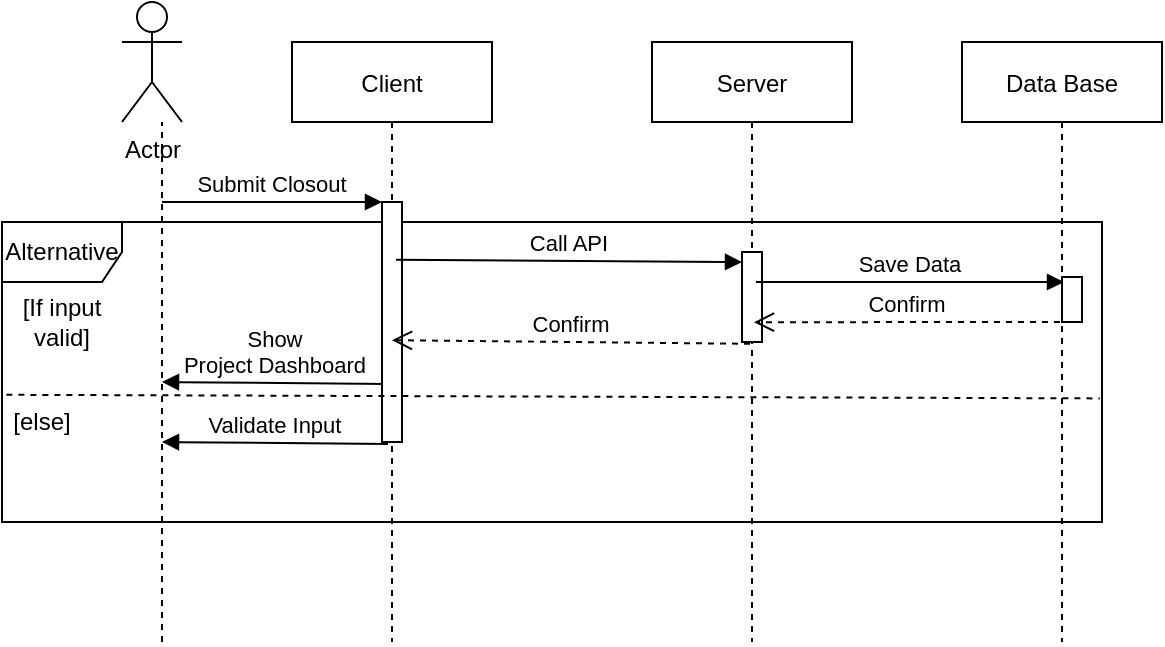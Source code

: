 <mxfile version="14.3.0" type="device"><diagram id="kgpKYQtTHZ0yAKxKKP6v" name="Page-1"><mxGraphModel dx="1422" dy="762" grid="0" gridSize="10" guides="1" tooltips="1" connect="1" arrows="1" fold="1" page="0" pageScale="1" pageWidth="1100" pageHeight="850" math="0" shadow="0"><root><mxCell id="0"/><mxCell id="1" parent="0"/><mxCell id="ORxt9Z59XcttKzX3Kcer-9" value="Alternative" style="shape=umlFrame;whiteSpace=wrap;html=1;" vertex="1" parent="1"><mxGeometry x="50" y="170" width="550" height="150" as="geometry"/></mxCell><mxCell id="3nuBFxr9cyL0pnOWT2aG-1" value="Client" style="shape=umlLifeline;perimeter=lifelinePerimeter;container=1;collapsible=0;recursiveResize=0;rounded=0;shadow=0;strokeWidth=1;" parent="1" vertex="1"><mxGeometry x="195" y="80" width="100" height="300" as="geometry"/></mxCell><mxCell id="3nuBFxr9cyL0pnOWT2aG-9" value="Show&#10;Project Dashboard" style="verticalAlign=bottom;endArrow=block;shadow=0;strokeWidth=1;exitX=0.48;exitY=0.57;exitDx=0;exitDy=0;exitPerimeter=0;" parent="3nuBFxr9cyL0pnOWT2aG-1" source="3nuBFxr9cyL0pnOWT2aG-1" edge="1"><mxGeometry relative="1" as="geometry"><mxPoint x="100" y="200" as="sourcePoint"/><mxPoint x="-65" y="170" as="targetPoint"/></mxGeometry></mxCell><mxCell id="ORxt9Z59XcttKzX3Kcer-15" value="" style="rounded=0;whiteSpace=wrap;html=1;" vertex="1" parent="3nuBFxr9cyL0pnOWT2aG-1"><mxGeometry x="45" y="80" width="10" height="120" as="geometry"/></mxCell><mxCell id="3nuBFxr9cyL0pnOWT2aG-5" value="Server" style="shape=umlLifeline;perimeter=lifelinePerimeter;container=1;collapsible=0;recursiveResize=0;rounded=0;shadow=0;strokeWidth=1;" parent="1" vertex="1"><mxGeometry x="375" y="80" width="100" height="300" as="geometry"/></mxCell><mxCell id="ORxt9Z59XcttKzX3Kcer-16" value="" style="rounded=0;whiteSpace=wrap;html=1;" vertex="1" parent="3nuBFxr9cyL0pnOWT2aG-5"><mxGeometry x="45" y="105" width="10" height="45" as="geometry"/></mxCell><mxCell id="3nuBFxr9cyL0pnOWT2aG-8" value="Submit Closout" style="verticalAlign=bottom;endArrow=block;shadow=0;strokeWidth=1;" parent="1" edge="1"><mxGeometry relative="1" as="geometry"><mxPoint x="130" y="160" as="sourcePoint"/><mxPoint x="240" y="160" as="targetPoint"/><mxPoint as="offset"/></mxGeometry></mxCell><mxCell id="ORxt9Z59XcttKzX3Kcer-1" value="Actor" style="shape=umlActor;verticalLabelPosition=bottom;verticalAlign=top;html=1;outlineConnect=0;" vertex="1" parent="1"><mxGeometry x="110" y="60" width="30" height="60" as="geometry"/></mxCell><mxCell id="ORxt9Z59XcttKzX3Kcer-2" value="Data Base" style="shape=umlLifeline;perimeter=lifelinePerimeter;container=1;collapsible=0;recursiveResize=0;rounded=0;shadow=0;strokeWidth=1;" vertex="1" parent="1"><mxGeometry x="530" y="80" width="100" height="300" as="geometry"/></mxCell><mxCell id="ORxt9Z59XcttKzX3Kcer-4" value="" style="endArrow=none;dashed=1;html=1;" edge="1" parent="1"><mxGeometry width="50" height="50" relative="1" as="geometry"><mxPoint x="130" y="380" as="sourcePoint"/><mxPoint x="130" y="120" as="targetPoint"/></mxGeometry></mxCell><mxCell id="ORxt9Z59XcttKzX3Kcer-5" value="Call API" style="verticalAlign=bottom;endArrow=block;shadow=0;strokeWidth=1;exitX=0.52;exitY=0.363;exitDx=0;exitDy=0;exitPerimeter=0;" edge="1" parent="1" source="3nuBFxr9cyL0pnOWT2aG-1"><mxGeometry relative="1" as="geometry"><mxPoint x="250" y="180" as="sourcePoint"/><mxPoint x="420" y="190" as="targetPoint"/><mxPoint as="offset"/></mxGeometry></mxCell><mxCell id="ORxt9Z59XcttKzX3Kcer-6" value="Save Data" style="verticalAlign=bottom;endArrow=block;shadow=0;strokeWidth=1;entryX=0.51;entryY=0.4;entryDx=0;entryDy=0;entryPerimeter=0;" edge="1" parent="1" target="ORxt9Z59XcttKzX3Kcer-2"><mxGeometry relative="1" as="geometry"><mxPoint x="427" y="200" as="sourcePoint"/><mxPoint x="577" y="187" as="targetPoint"/><mxPoint as="offset"/></mxGeometry></mxCell><mxCell id="ORxt9Z59XcttKzX3Kcer-7" value="Confirm" style="verticalAlign=bottom;endArrow=open;dashed=1;endSize=8;shadow=0;strokeWidth=1;entryX=0.51;entryY=0.467;entryDx=0;entryDy=0;entryPerimeter=0;" edge="1" parent="1" target="3nuBFxr9cyL0pnOWT2aG-5"><mxGeometry relative="1" as="geometry"><mxPoint x="430" y="210.0" as="targetPoint"/><mxPoint x="579" y="220" as="sourcePoint"/></mxGeometry></mxCell><mxCell id="ORxt9Z59XcttKzX3Kcer-8" value="Confirm" style="verticalAlign=bottom;endArrow=open;dashed=1;endSize=8;shadow=0;strokeWidth=1;exitX=0.49;exitY=0.503;exitDx=0;exitDy=0;exitPerimeter=0;entryX=0.5;entryY=0.497;entryDx=0;entryDy=0;entryPerimeter=0;" edge="1" parent="1" source="3nuBFxr9cyL0pnOWT2aG-5" target="3nuBFxr9cyL0pnOWT2aG-1"><mxGeometry relative="1" as="geometry"><mxPoint x="248" y="226" as="targetPoint"/><mxPoint x="420" y="220" as="sourcePoint"/></mxGeometry></mxCell><mxCell id="ORxt9Z59XcttKzX3Kcer-10" value="" style="endArrow=none;dashed=1;html=1;entryX=0.998;entryY=0.588;entryDx=0;entryDy=0;entryPerimeter=0;exitX=0.004;exitY=0.576;exitDx=0;exitDy=0;exitPerimeter=0;" edge="1" parent="1" source="ORxt9Z59XcttKzX3Kcer-9" target="ORxt9Z59XcttKzX3Kcer-9"><mxGeometry width="50" height="50" relative="1" as="geometry"><mxPoint x="400" y="420" as="sourcePoint"/><mxPoint x="450" y="370" as="targetPoint"/></mxGeometry></mxCell><mxCell id="ORxt9Z59XcttKzX3Kcer-11" value="[If input valid]" style="text;html=1;strokeColor=none;fillColor=none;align=center;verticalAlign=middle;whiteSpace=wrap;rounded=0;" vertex="1" parent="1"><mxGeometry x="50" y="210" width="60" height="20" as="geometry"/></mxCell><mxCell id="ORxt9Z59XcttKzX3Kcer-12" value="[else]" style="text;html=1;strokeColor=none;fillColor=none;align=center;verticalAlign=middle;whiteSpace=wrap;rounded=0;" vertex="1" parent="1"><mxGeometry x="50" y="260" width="40" height="20" as="geometry"/></mxCell><mxCell id="ORxt9Z59XcttKzX3Kcer-14" value="Validate Input" style="verticalAlign=bottom;endArrow=block;shadow=0;strokeWidth=1;exitX=0.48;exitY=0.57;exitDx=0;exitDy=0;exitPerimeter=0;" edge="1" parent="1"><mxGeometry relative="1" as="geometry"><mxPoint x="243" y="281" as="sourcePoint"/><mxPoint x="130" y="280" as="targetPoint"/></mxGeometry></mxCell><mxCell id="ORxt9Z59XcttKzX3Kcer-17" value="" style="rounded=0;whiteSpace=wrap;html=1;" vertex="1" parent="1"><mxGeometry x="580" y="197.5" width="10" height="22.5" as="geometry"/></mxCell></root></mxGraphModel></diagram></mxfile>